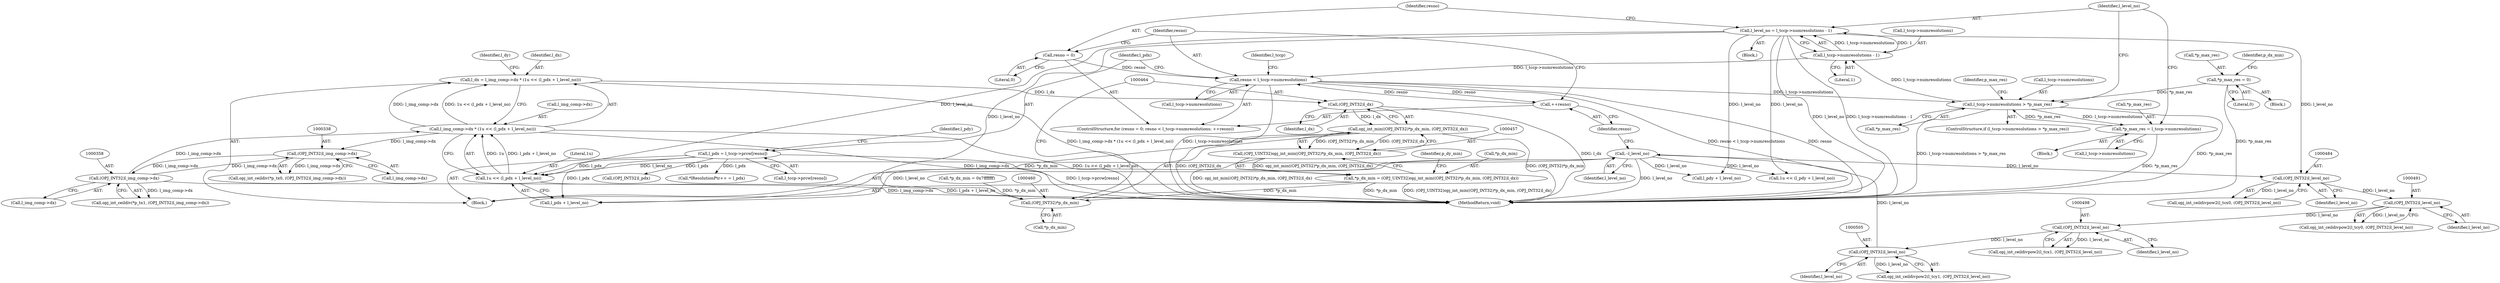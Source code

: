 digraph "0_openjpeg_5d00b719f4b93b1445e6fb4c766b9a9883c57949@integer" {
"1000431" [label="(Call,l_dx = l_img_comp->dx * (1u << (l_pdx + l_level_no)))"];
"1000433" [label="(Call,l_img_comp->dx * (1u << (l_pdx + l_level_no)))"];
"1000357" [label="(Call,(OPJ_INT32)l_img_comp->dx)"];
"1000337" [label="(Call,(OPJ_INT32)l_img_comp->dx)"];
"1000437" [label="(Call,1u << (l_pdx + l_level_no))"];
"1000407" [label="(Call,l_pdx = l_tccp->prcw[resno])"];
"1000596" [label="(Call,--l_level_no)"];
"1000504" [label="(Call,(OPJ_INT32)l_level_no)"];
"1000497" [label="(Call,(OPJ_INT32)l_level_no)"];
"1000490" [label="(Call,(OPJ_INT32)l_level_no)"];
"1000483" [label="(Call,(OPJ_INT32)l_level_no)"];
"1000386" [label="(Call,l_level_no = l_tccp->numresolutions - 1)"];
"1000388" [label="(Call,l_tccp->numresolutions - 1)"];
"1000373" [label="(Call,l_tccp->numresolutions > *p_max_res)"];
"1000397" [label="(Call,resno < l_tccp->numresolutions)"];
"1000402" [label="(Call,++resno)"];
"1000394" [label="(Call,resno = 0)"];
"1000285" [label="(Call,*p_max_res = 0)"];
"1000380" [label="(Call,*p_max_res = l_tccp->numresolutions)"];
"1000463" [label="(Call,(OPJ_INT32)l_dx)"];
"1000458" [label="(Call,opj_int_min((OPJ_INT32)*p_dx_min, (OPJ_INT32)l_dx))"];
"1000456" [label="(Call,(OPJ_UINT32)opj_int_min((OPJ_INT32)*p_dx_min, (OPJ_INT32)l_dx))"];
"1000453" [label="(Call,*p_dx_min = (OPJ_UINT32)opj_int_min((OPJ_INT32)*p_dx_min, (OPJ_INT32)l_dx))"];
"1000459" [label="(Call,(OPJ_INT32)*p_dx_min)"];
"1000339" [label="(Call,l_img_comp->dx)"];
"1000387" [label="(Identifier,l_level_no)"];
"1000499" [label="(Identifier,l_level_no)"];
"1000381" [label="(Call,*p_max_res)"];
"1000506" [label="(Identifier,l_level_no)"];
"1000404" [label="(Block,)"];
"1000495" [label="(Call,opj_int_ceildivpow2(l_tcx1, (OPJ_INT32)l_level_no))"];
"1000448" [label="(Call,1u << (l_pdy + l_level_no))"];
"1000433" [label="(Call,l_img_comp->dx * (1u << (l_pdx + l_level_no)))"];
"1000488" [label="(Call,opj_int_ceildivpow2(l_tcy0, (OPJ_INT32)l_level_no))"];
"1000386" [label="(Call,l_level_no = l_tccp->numresolutions - 1)"];
"1000415" [label="(Identifier,l_pdy)"];
"1000286" [label="(Call,*p_max_res)"];
"1000596" [label="(Call,--l_level_no)"];
"1000443" [label="(Identifier,l_dy)"];
"1000359" [label="(Call,l_img_comp->dx)"];
"1000602" [label="(MethodReturn,void)"];
"1000434" [label="(Call,l_img_comp->dx)"];
"1000392" [label="(Literal,1)"];
"1000465" [label="(Identifier,l_dx)"];
"1000397" [label="(Call,resno < l_tccp->numresolutions)"];
"1000456" [label="(Call,(OPJ_UINT32)opj_int_min((OPJ_INT32)*p_dx_min, (OPJ_INT32)l_dx))"];
"1000408" [label="(Identifier,l_pdx)"];
"1000512" [label="(Call,(OPJ_INT32)l_pdx)"];
"1000388" [label="(Call,l_tccp->numresolutions - 1)"];
"1000483" [label="(Call,(OPJ_INT32)l_level_no)"];
"1000379" [label="(Block,)"];
"1000285" [label="(Call,*p_max_res = 0)"];
"1000380" [label="(Call,*p_max_res = l_tccp->numresolutions)"];
"1000597" [label="(Identifier,l_level_no)"];
"1000485" [label="(Identifier,l_level_no)"];
"1000502" [label="(Call,opj_int_ceildivpow2(l_tcy1, (OPJ_INT32)l_level_no))"];
"1000396" [label="(Literal,0)"];
"1000393" [label="(ControlStructure,for (resno = 0; resno < l_tccp->numresolutions; ++resno))"];
"1000402" [label="(Call,++resno)"];
"1000599" [label="(Identifier,l_tccp)"];
"1000394" [label="(Call,resno = 0)"];
"1000377" [label="(Call,*p_max_res)"];
"1000431" [label="(Call,l_dx = l_img_comp->dx * (1u << (l_pdx + l_level_no)))"];
"1000289" [label="(Call,*p_dx_min = 0x7fffffff)"];
"1000373" [label="(Call,l_tccp->numresolutions > *p_max_res)"];
"1000458" [label="(Call,opj_int_min((OPJ_INT32)*p_dx_min, (OPJ_INT32)l_dx))"];
"1000421" [label="(Call,*lResolutionPtr++ = l_pdx)"];
"1000403" [label="(Identifier,resno)"];
"1000288" [label="(Literal,0)"];
"1000357" [label="(Call,(OPJ_INT32)l_img_comp->dx)"];
"1000450" [label="(Call,l_pdy + l_level_no)"];
"1000308" [label="(Block,)"];
"1000439" [label="(Call,l_pdx + l_level_no)"];
"1000481" [label="(Call,opj_int_ceildivpow2(l_tcx0, (OPJ_INT32)l_level_no))"];
"1000492" [label="(Identifier,l_level_no)"];
"1000463" [label="(Call,(OPJ_INT32)l_dx)"];
"1000334" [label="(Call,opj_int_ceildiv(*p_tx0, (OPJ_INT32)l_img_comp->dx))"];
"1000382" [label="(Identifier,p_max_res)"];
"1000504" [label="(Call,(OPJ_INT32)l_level_no)"];
"1000291" [label="(Identifier,p_dx_min)"];
"1000468" [label="(Identifier,p_dy_min)"];
"1000398" [label="(Identifier,resno)"];
"1000354" [label="(Call,opj_int_ceildiv(*p_tx1, (OPJ_INT32)l_img_comp->dx))"];
"1000372" [label="(ControlStructure,if (l_tccp->numresolutions > *p_max_res))"];
"1000437" [label="(Call,1u << (l_pdx + l_level_no))"];
"1000407" [label="(Call,l_pdx = l_tccp->prcw[resno])"];
"1000383" [label="(Call,l_tccp->numresolutions)"];
"1000454" [label="(Call,*p_dx_min)"];
"1000438" [label="(Literal,1u)"];
"1000432" [label="(Identifier,l_dx)"];
"1000459" [label="(Call,(OPJ_INT32)*p_dx_min)"];
"1000453" [label="(Call,*p_dx_min = (OPJ_UINT32)opj_int_min((OPJ_INT32)*p_dx_min, (OPJ_INT32)l_dx))"];
"1000399" [label="(Call,l_tccp->numresolutions)"];
"1000337" [label="(Call,(OPJ_INT32)l_img_comp->dx)"];
"1000497" [label="(Call,(OPJ_INT32)l_level_no)"];
"1000409" [label="(Call,l_tccp->prcw[resno])"];
"1000490" [label="(Call,(OPJ_INT32)l_level_no)"];
"1000129" [label="(Block,)"];
"1000389" [label="(Call,l_tccp->numresolutions)"];
"1000461" [label="(Call,*p_dx_min)"];
"1000374" [label="(Call,l_tccp->numresolutions)"];
"1000395" [label="(Identifier,resno)"];
"1000431" -> "1000404"  [label="AST: "];
"1000431" -> "1000433"  [label="CFG: "];
"1000432" -> "1000431"  [label="AST: "];
"1000433" -> "1000431"  [label="AST: "];
"1000443" -> "1000431"  [label="CFG: "];
"1000431" -> "1000602"  [label="DDG: l_img_comp->dx * (1u << (l_pdx + l_level_no))"];
"1000433" -> "1000431"  [label="DDG: l_img_comp->dx"];
"1000433" -> "1000431"  [label="DDG: 1u << (l_pdx + l_level_no)"];
"1000431" -> "1000463"  [label="DDG: l_dx"];
"1000433" -> "1000437"  [label="CFG: "];
"1000434" -> "1000433"  [label="AST: "];
"1000437" -> "1000433"  [label="AST: "];
"1000433" -> "1000602"  [label="DDG: 1u << (l_pdx + l_level_no)"];
"1000433" -> "1000602"  [label="DDG: l_img_comp->dx"];
"1000433" -> "1000337"  [label="DDG: l_img_comp->dx"];
"1000357" -> "1000433"  [label="DDG: l_img_comp->dx"];
"1000437" -> "1000433"  [label="DDG: 1u"];
"1000437" -> "1000433"  [label="DDG: l_pdx + l_level_no"];
"1000357" -> "1000354"  [label="AST: "];
"1000357" -> "1000359"  [label="CFG: "];
"1000358" -> "1000357"  [label="AST: "];
"1000359" -> "1000357"  [label="AST: "];
"1000354" -> "1000357"  [label="CFG: "];
"1000357" -> "1000602"  [label="DDG: l_img_comp->dx"];
"1000357" -> "1000337"  [label="DDG: l_img_comp->dx"];
"1000357" -> "1000354"  [label="DDG: l_img_comp->dx"];
"1000337" -> "1000357"  [label="DDG: l_img_comp->dx"];
"1000337" -> "1000334"  [label="AST: "];
"1000337" -> "1000339"  [label="CFG: "];
"1000338" -> "1000337"  [label="AST: "];
"1000339" -> "1000337"  [label="AST: "];
"1000334" -> "1000337"  [label="CFG: "];
"1000337" -> "1000334"  [label="DDG: l_img_comp->dx"];
"1000437" -> "1000439"  [label="CFG: "];
"1000438" -> "1000437"  [label="AST: "];
"1000439" -> "1000437"  [label="AST: "];
"1000437" -> "1000602"  [label="DDG: l_pdx + l_level_no"];
"1000407" -> "1000437"  [label="DDG: l_pdx"];
"1000596" -> "1000437"  [label="DDG: l_level_no"];
"1000386" -> "1000437"  [label="DDG: l_level_no"];
"1000407" -> "1000404"  [label="AST: "];
"1000407" -> "1000409"  [label="CFG: "];
"1000408" -> "1000407"  [label="AST: "];
"1000409" -> "1000407"  [label="AST: "];
"1000415" -> "1000407"  [label="CFG: "];
"1000407" -> "1000602"  [label="DDG: l_tccp->prcw[resno]"];
"1000407" -> "1000421"  [label="DDG: l_pdx"];
"1000407" -> "1000439"  [label="DDG: l_pdx"];
"1000407" -> "1000512"  [label="DDG: l_pdx"];
"1000596" -> "1000404"  [label="AST: "];
"1000596" -> "1000597"  [label="CFG: "];
"1000597" -> "1000596"  [label="AST: "];
"1000403" -> "1000596"  [label="CFG: "];
"1000596" -> "1000602"  [label="DDG: l_level_no"];
"1000596" -> "1000439"  [label="DDG: l_level_no"];
"1000596" -> "1000448"  [label="DDG: l_level_no"];
"1000596" -> "1000450"  [label="DDG: l_level_no"];
"1000596" -> "1000483"  [label="DDG: l_level_no"];
"1000504" -> "1000596"  [label="DDG: l_level_no"];
"1000504" -> "1000502"  [label="AST: "];
"1000504" -> "1000506"  [label="CFG: "];
"1000505" -> "1000504"  [label="AST: "];
"1000506" -> "1000504"  [label="AST: "];
"1000502" -> "1000504"  [label="CFG: "];
"1000504" -> "1000502"  [label="DDG: l_level_no"];
"1000497" -> "1000504"  [label="DDG: l_level_no"];
"1000497" -> "1000495"  [label="AST: "];
"1000497" -> "1000499"  [label="CFG: "];
"1000498" -> "1000497"  [label="AST: "];
"1000499" -> "1000497"  [label="AST: "];
"1000495" -> "1000497"  [label="CFG: "];
"1000497" -> "1000495"  [label="DDG: l_level_no"];
"1000490" -> "1000497"  [label="DDG: l_level_no"];
"1000490" -> "1000488"  [label="AST: "];
"1000490" -> "1000492"  [label="CFG: "];
"1000491" -> "1000490"  [label="AST: "];
"1000492" -> "1000490"  [label="AST: "];
"1000488" -> "1000490"  [label="CFG: "];
"1000490" -> "1000488"  [label="DDG: l_level_no"];
"1000483" -> "1000490"  [label="DDG: l_level_no"];
"1000483" -> "1000481"  [label="AST: "];
"1000483" -> "1000485"  [label="CFG: "];
"1000484" -> "1000483"  [label="AST: "];
"1000485" -> "1000483"  [label="AST: "];
"1000481" -> "1000483"  [label="CFG: "];
"1000483" -> "1000481"  [label="DDG: l_level_no"];
"1000386" -> "1000483"  [label="DDG: l_level_no"];
"1000386" -> "1000308"  [label="AST: "];
"1000386" -> "1000388"  [label="CFG: "];
"1000387" -> "1000386"  [label="AST: "];
"1000388" -> "1000386"  [label="AST: "];
"1000395" -> "1000386"  [label="CFG: "];
"1000386" -> "1000602"  [label="DDG: l_tccp->numresolutions - 1"];
"1000386" -> "1000602"  [label="DDG: l_level_no"];
"1000388" -> "1000386"  [label="DDG: l_tccp->numresolutions"];
"1000388" -> "1000386"  [label="DDG: 1"];
"1000386" -> "1000439"  [label="DDG: l_level_no"];
"1000386" -> "1000448"  [label="DDG: l_level_no"];
"1000386" -> "1000450"  [label="DDG: l_level_no"];
"1000388" -> "1000392"  [label="CFG: "];
"1000389" -> "1000388"  [label="AST: "];
"1000392" -> "1000388"  [label="AST: "];
"1000373" -> "1000388"  [label="DDG: l_tccp->numresolutions"];
"1000388" -> "1000397"  [label="DDG: l_tccp->numresolutions"];
"1000373" -> "1000372"  [label="AST: "];
"1000373" -> "1000377"  [label="CFG: "];
"1000374" -> "1000373"  [label="AST: "];
"1000377" -> "1000373"  [label="AST: "];
"1000382" -> "1000373"  [label="CFG: "];
"1000387" -> "1000373"  [label="CFG: "];
"1000373" -> "1000602"  [label="DDG: *p_max_res"];
"1000373" -> "1000602"  [label="DDG: l_tccp->numresolutions > *p_max_res"];
"1000397" -> "1000373"  [label="DDG: l_tccp->numresolutions"];
"1000285" -> "1000373"  [label="DDG: *p_max_res"];
"1000380" -> "1000373"  [label="DDG: *p_max_res"];
"1000373" -> "1000380"  [label="DDG: l_tccp->numresolutions"];
"1000397" -> "1000393"  [label="AST: "];
"1000397" -> "1000399"  [label="CFG: "];
"1000398" -> "1000397"  [label="AST: "];
"1000399" -> "1000397"  [label="AST: "];
"1000408" -> "1000397"  [label="CFG: "];
"1000599" -> "1000397"  [label="CFG: "];
"1000397" -> "1000602"  [label="DDG: resno < l_tccp->numresolutions"];
"1000397" -> "1000602"  [label="DDG: resno"];
"1000397" -> "1000602"  [label="DDG: l_tccp->numresolutions"];
"1000402" -> "1000397"  [label="DDG: resno"];
"1000394" -> "1000397"  [label="DDG: resno"];
"1000397" -> "1000402"  [label="DDG: resno"];
"1000402" -> "1000393"  [label="AST: "];
"1000402" -> "1000403"  [label="CFG: "];
"1000403" -> "1000402"  [label="AST: "];
"1000398" -> "1000402"  [label="CFG: "];
"1000394" -> "1000393"  [label="AST: "];
"1000394" -> "1000396"  [label="CFG: "];
"1000395" -> "1000394"  [label="AST: "];
"1000396" -> "1000394"  [label="AST: "];
"1000398" -> "1000394"  [label="CFG: "];
"1000285" -> "1000129"  [label="AST: "];
"1000285" -> "1000288"  [label="CFG: "];
"1000286" -> "1000285"  [label="AST: "];
"1000288" -> "1000285"  [label="AST: "];
"1000291" -> "1000285"  [label="CFG: "];
"1000285" -> "1000602"  [label="DDG: *p_max_res"];
"1000380" -> "1000379"  [label="AST: "];
"1000380" -> "1000383"  [label="CFG: "];
"1000381" -> "1000380"  [label="AST: "];
"1000383" -> "1000380"  [label="AST: "];
"1000387" -> "1000380"  [label="CFG: "];
"1000380" -> "1000602"  [label="DDG: *p_max_res"];
"1000463" -> "1000458"  [label="AST: "];
"1000463" -> "1000465"  [label="CFG: "];
"1000464" -> "1000463"  [label="AST: "];
"1000465" -> "1000463"  [label="AST: "];
"1000458" -> "1000463"  [label="CFG: "];
"1000463" -> "1000602"  [label="DDG: l_dx"];
"1000463" -> "1000458"  [label="DDG: l_dx"];
"1000458" -> "1000456"  [label="AST: "];
"1000459" -> "1000458"  [label="AST: "];
"1000456" -> "1000458"  [label="CFG: "];
"1000458" -> "1000602"  [label="DDG: (OPJ_INT32)*p_dx_min"];
"1000458" -> "1000602"  [label="DDG: (OPJ_INT32)l_dx"];
"1000458" -> "1000456"  [label="DDG: (OPJ_INT32)*p_dx_min"];
"1000458" -> "1000456"  [label="DDG: (OPJ_INT32)l_dx"];
"1000459" -> "1000458"  [label="DDG: *p_dx_min"];
"1000456" -> "1000453"  [label="AST: "];
"1000457" -> "1000456"  [label="AST: "];
"1000453" -> "1000456"  [label="CFG: "];
"1000456" -> "1000602"  [label="DDG: opj_int_min((OPJ_INT32)*p_dx_min, (OPJ_INT32)l_dx)"];
"1000456" -> "1000453"  [label="DDG: opj_int_min((OPJ_INT32)*p_dx_min, (OPJ_INT32)l_dx)"];
"1000453" -> "1000404"  [label="AST: "];
"1000454" -> "1000453"  [label="AST: "];
"1000468" -> "1000453"  [label="CFG: "];
"1000453" -> "1000602"  [label="DDG: *p_dx_min"];
"1000453" -> "1000602"  [label="DDG: (OPJ_UINT32)opj_int_min((OPJ_INT32)*p_dx_min, (OPJ_INT32)l_dx)"];
"1000453" -> "1000459"  [label="DDG: *p_dx_min"];
"1000459" -> "1000461"  [label="CFG: "];
"1000460" -> "1000459"  [label="AST: "];
"1000461" -> "1000459"  [label="AST: "];
"1000464" -> "1000459"  [label="CFG: "];
"1000289" -> "1000459"  [label="DDG: *p_dx_min"];
}
